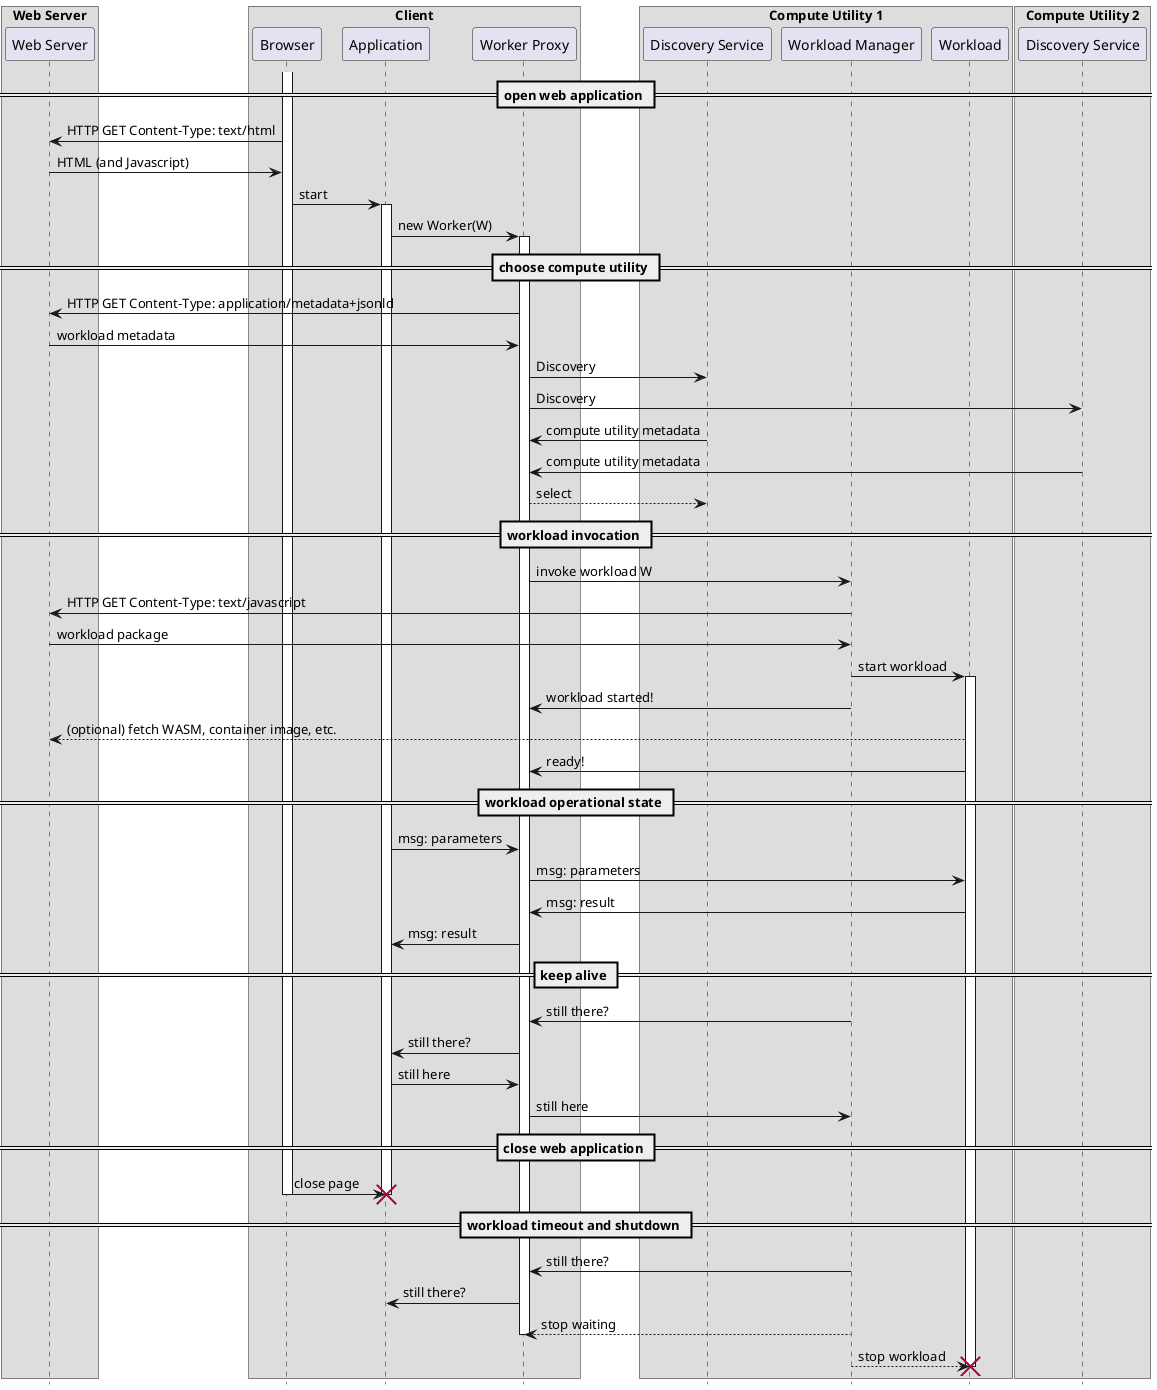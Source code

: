 @startuml
hide footbox

box "Web Server"
participant "Web Server" as WS
end box

box "Client"
participant "Browser" as B
participant "Application" as A
participant "Worker Proxy" as WP
end box

box "Compute Utility 1"
participant "Discovery Service" as DS
participant "Workload Manager" as WM
participant "Workload" as W
end box

box "Compute Utility 2"
participant "Discovery Service" as DS2
end box

== open web application ==

activate B
B  -> WS: HTTP GET Content-Type: text/html
WS -> B: HTML (and Javascript)
B -> A: start
activate A
A  -> WP: new Worker(W)
activate WP

== choose compute utility ==

WP  -> WS: HTTP GET Content-Type: application/metadata+jsonld
WS  -> WP: workload metadata
WP  -> DS: Discovery 
WP  -> DS2: Discovery 
DS  -> WP: compute utility metadata
DS2 -> WP: compute utility metadata
WP  --> DS: select

== workload invocation ==

WP  -> WM: invoke workload W
WM  -> WS: HTTP GET Content-Type: text/javascript
WS  -> WM: workload package
WM  -> W: start workload
activate W
WM -> WP: workload started!
W  --> WS: (optional) fetch WASM, container image, etc.
W  -> WP: ready!

== workload operational state ==

A -> WP: msg: parameters
WP -> W: msg: parameters
W -> WP: msg: result
WP -> A: msg: result

== keep alive ==

WM -> WP: still there?
WP -> A: still there?
A -> WP: still here
WP -> WM: still here

== close web application ==

B -> A: close page
destroy A
deactivate B

== workload timeout and shutdown ==
WM -> WP: still there?
WP -> A: still there?
WM --> WP: stop waiting
deactivate WP
WM --> W: stop workload
destroy W

@enduml
